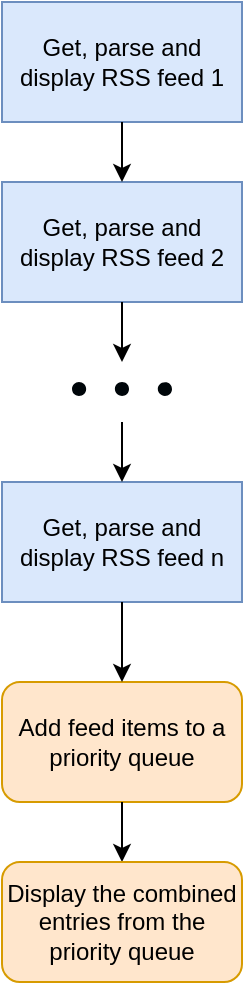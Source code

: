 <mxfile version="10.6.3" type="device"><diagram id="aqzBfhPfbxEHQbIHvMNu" name="Page-1"><mxGraphModel dx="1394" dy="822" grid="1" gridSize="10" guides="1" tooltips="1" connect="1" arrows="1" fold="1" page="1" pageScale="1" pageWidth="850" pageHeight="1100" math="0" shadow="0"><root><mxCell id="0"/><mxCell id="1" parent="0"/><mxCell id="1xc3uH3_tR0Sqoj4Y-Vi-1" value="Get, parse and display RSS feed 1" style="rounded=0;whiteSpace=wrap;html=1;fillColor=#dae8fc;strokeColor=#6c8ebf;" parent="1" vertex="1"><mxGeometry x="320" y="80" width="120" height="60" as="geometry"/></mxCell><mxCell id="1xc3uH3_tR0Sqoj4Y-Vi-3" value="Get, parse and display RSS feed 2&lt;br&gt;" style="rounded=0;whiteSpace=wrap;html=1;fillColor=#dae8fc;strokeColor=#6c8ebf;" parent="1" vertex="1"><mxGeometry x="320" y="170" width="120" height="60" as="geometry"/></mxCell><mxCell id="1xc3uH3_tR0Sqoj4Y-Vi-4" value="Get, parse and display RSS feed n&lt;br&gt;" style="rounded=0;whiteSpace=wrap;html=1;fillColor=#dae8fc;strokeColor=#6c8ebf;" parent="1" vertex="1"><mxGeometry x="320" y="320" width="120" height="60" as="geometry"/></mxCell><mxCell id="1xc3uH3_tR0Sqoj4Y-Vi-6" value="" style="endArrow=classic;html=1;exitX=0.5;exitY=1;exitDx=0;exitDy=0;entryX=0.5;entryY=0;entryDx=0;entryDy=0;" parent="1" source="1xc3uH3_tR0Sqoj4Y-Vi-1" target="1xc3uH3_tR0Sqoj4Y-Vi-3" edge="1"><mxGeometry width="50" height="50" relative="1" as="geometry"><mxPoint x="320" y="480" as="sourcePoint"/><mxPoint x="370" y="430" as="targetPoint"/></mxGeometry></mxCell><mxCell id="1xc3uH3_tR0Sqoj4Y-Vi-9" value="" style="endArrow=classic;html=1;exitX=0.5;exitY=1;exitDx=0;exitDy=0;" parent="1" source="1xc3uH3_tR0Sqoj4Y-Vi-3" edge="1"><mxGeometry width="50" height="50" relative="1" as="geometry"><mxPoint x="390" y="150" as="sourcePoint"/><mxPoint x="380" y="260" as="targetPoint"/></mxGeometry></mxCell><mxCell id="1xc3uH3_tR0Sqoj4Y-Vi-10" value="" style="shadow=0;dashed=0;html=1;strokeColor=none;labelPosition=center;verticalLabelPosition=bottom;verticalAlign=top;align=center;shape=mxgraph.mscae.general_symbols.ellipses;fillColor=#00060A;" parent="1" vertex="1"><mxGeometry x="355" y="270" width="50" height="7" as="geometry"/></mxCell><mxCell id="1xc3uH3_tR0Sqoj4Y-Vi-11" value="" style="endArrow=classic;html=1;entryX=0.5;entryY=0;entryDx=0;entryDy=0;" parent="1" target="1xc3uH3_tR0Sqoj4Y-Vi-4" edge="1"><mxGeometry width="50" height="50" relative="1" as="geometry"><mxPoint x="380" y="290" as="sourcePoint"/><mxPoint x="390" y="270" as="targetPoint"/></mxGeometry></mxCell><mxCell id="1xc3uH3_tR0Sqoj4Y-Vi-12" value="Add feed items to a priority queue" style="rounded=1;whiteSpace=wrap;html=1;fillColor=#ffe6cc;strokeColor=#d79b00;" parent="1" vertex="1"><mxGeometry x="320" y="420" width="120" height="60" as="geometry"/></mxCell><mxCell id="1xc3uH3_tR0Sqoj4Y-Vi-13" value="" style="endArrow=classic;html=1;entryX=0.5;entryY=0;entryDx=0;entryDy=0;exitX=0.5;exitY=1;exitDx=0;exitDy=0;" parent="1" source="1xc3uH3_tR0Sqoj4Y-Vi-4" target="1xc3uH3_tR0Sqoj4Y-Vi-12" edge="1"><mxGeometry width="50" height="50" relative="1" as="geometry"><mxPoint x="390" y="300" as="sourcePoint"/><mxPoint x="390" y="330" as="targetPoint"/></mxGeometry></mxCell><mxCell id="1xc3uH3_tR0Sqoj4Y-Vi-14" value="" style="endArrow=classic;html=1;exitX=0.5;exitY=1;exitDx=0;exitDy=0;" parent="1" source="1xc3uH3_tR0Sqoj4Y-Vi-12" edge="1"><mxGeometry width="50" height="50" relative="1" as="geometry"><mxPoint x="390" y="300" as="sourcePoint"/><mxPoint x="380" y="510" as="targetPoint"/></mxGeometry></mxCell><mxCell id="1xc3uH3_tR0Sqoj4Y-Vi-15" value="Display the combined entries from the priority queue" style="rounded=1;whiteSpace=wrap;html=1;fillColor=#ffe6cc;strokeColor=#d79b00;" parent="1" vertex="1"><mxGeometry x="320" y="510" width="120" height="60" as="geometry"/></mxCell></root></mxGraphModel></diagram></mxfile>